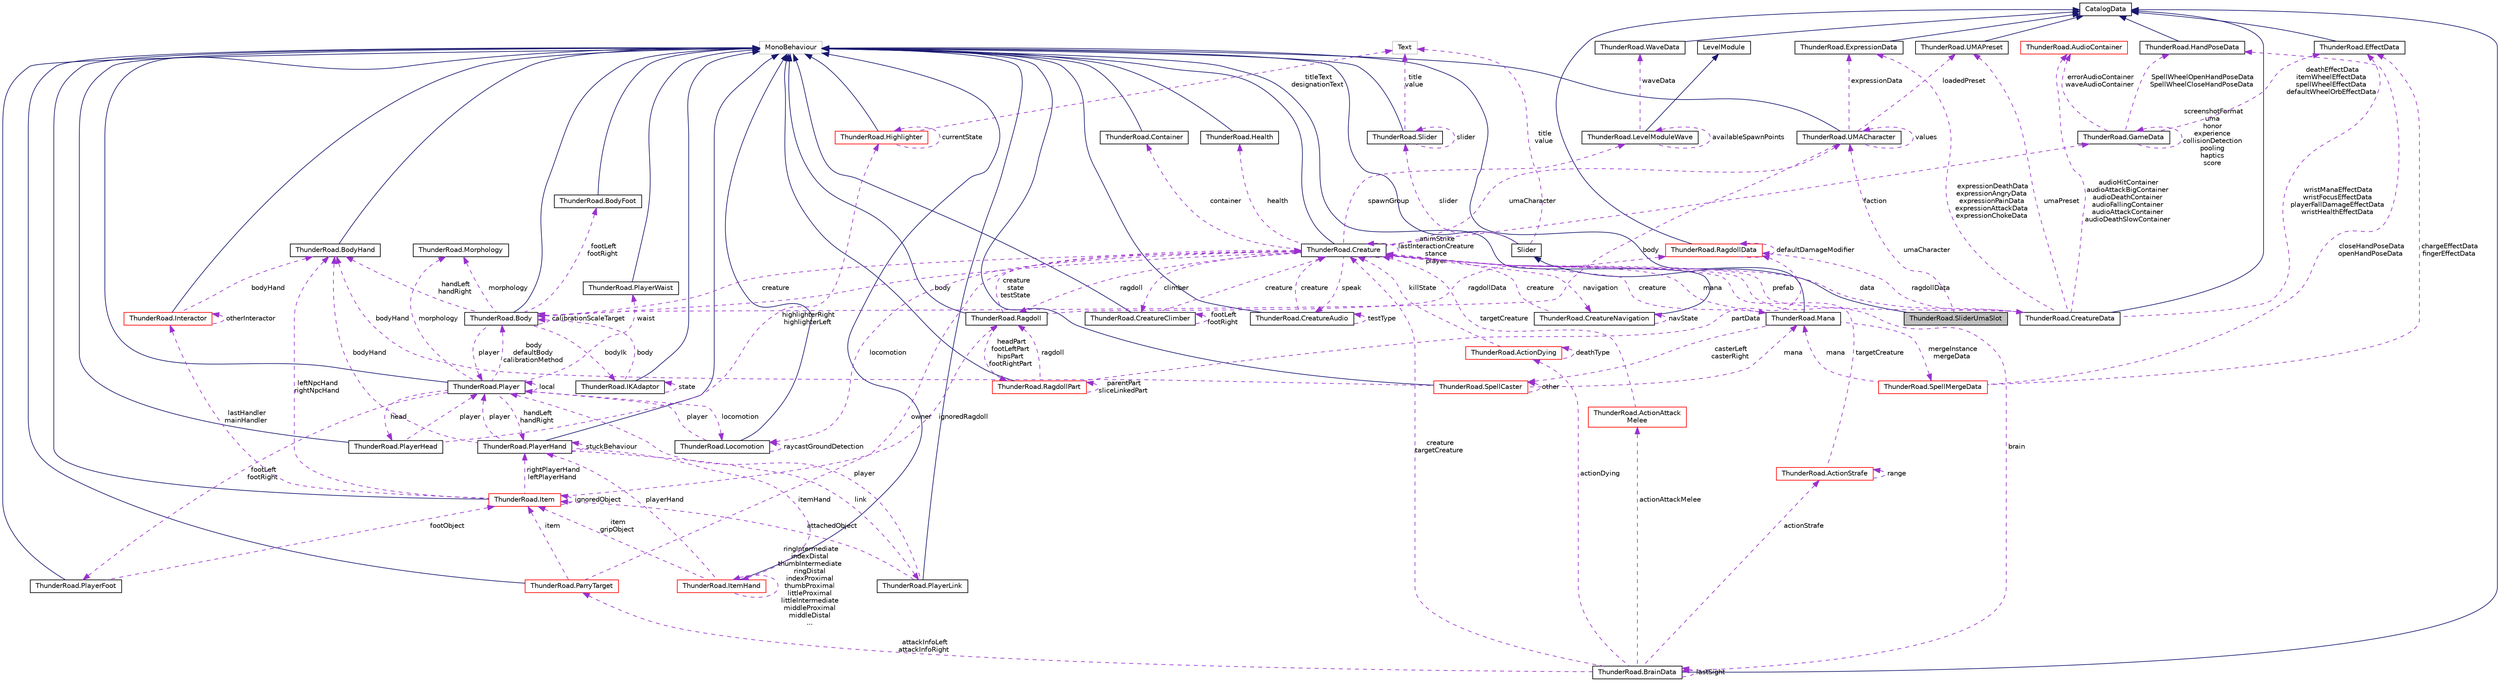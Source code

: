 digraph "ThunderRoad.SliderUmaSlot"
{
 // LATEX_PDF_SIZE
  edge [fontname="Helvetica",fontsize="10",labelfontname="Helvetica",labelfontsize="10"];
  node [fontname="Helvetica",fontsize="10",shape=record];
  Node1 [label="ThunderRoad.SliderUmaSlot",height=0.2,width=0.4,color="black", fillcolor="grey75", style="filled", fontcolor="black",tooltip="Class SliderUmaSlot. Implements the ThunderRoad.Slider"];
  Node2 -> Node1 [dir="back",color="midnightblue",fontsize="10",style="solid",fontname="Helvetica"];
  Node2 [label="Slider",height=0.2,width=0.4,color="black", fillcolor="white", style="filled",URL="$class_thunder_road_1_1_slider.html",tooltip="Class Slider. Implements the UnityEngine.MonoBehaviour"];
  Node3 -> Node2 [dir="back",color="midnightblue",fontsize="10",style="solid",fontname="Helvetica"];
  Node3 [label="MonoBehaviour",height=0.2,width=0.4,color="grey75", fillcolor="white", style="filled",tooltip=" "];
  Node4 -> Node2 [dir="back",color="darkorchid3",fontsize="10",style="dashed",label=" slider" ,fontname="Helvetica"];
  Node4 [label="ThunderRoad.Slider",height=0.2,width=0.4,color="black", fillcolor="white", style="filled",URL="$class_thunder_road_1_1_slider.html",tooltip="Class Slider. Implements the UnityEngine.MonoBehaviour"];
  Node3 -> Node4 [dir="back",color="midnightblue",fontsize="10",style="solid",fontname="Helvetica"];
  Node4 -> Node4 [dir="back",color="darkorchid3",fontsize="10",style="dashed",label=" slider" ,fontname="Helvetica"];
  Node5 -> Node4 [dir="back",color="darkorchid3",fontsize="10",style="dashed",label=" title\nvalue" ,fontname="Helvetica"];
  Node5 [label="Text",height=0.2,width=0.4,color="grey75", fillcolor="white", style="filled",tooltip=" "];
  Node5 -> Node2 [dir="back",color="darkorchid3",fontsize="10",style="dashed",label=" title\nvalue" ,fontname="Helvetica"];
  Node6 -> Node1 [dir="back",color="darkorchid3",fontsize="10",style="dashed",label=" umaCharacter" ,fontname="Helvetica"];
  Node6 [label="ThunderRoad.UMACharacter",height=0.2,width=0.4,color="black", fillcolor="white", style="filled",URL="$class_thunder_road_1_1_u_m_a_character.html",tooltip="Class UMACharacter. Implements the UnityEngine.MonoBehaviour"];
  Node3 -> Node6 [dir="back",color="midnightblue",fontsize="10",style="solid",fontname="Helvetica"];
  Node7 -> Node6 [dir="back",color="darkorchid3",fontsize="10",style="dashed",label=" loadedPreset" ,fontname="Helvetica"];
  Node7 [label="ThunderRoad.UMAPreset",height=0.2,width=0.4,color="black", fillcolor="white", style="filled",URL="$class_thunder_road_1_1_u_m_a_preset.html",tooltip="Class UMAPreset. Implements the ThunderRoad.CatalogData"];
  Node8 -> Node7 [dir="back",color="midnightblue",fontsize="10",style="solid",fontname="Helvetica"];
  Node8 [label="CatalogData",height=0.2,width=0.4,color="black", fillcolor="white", style="filled",URL="$class_thunder_road_1_1_catalog_data.html",tooltip="Class CatalogData."];
  Node9 -> Node6 [dir="back",color="darkorchid3",fontsize="10",style="dashed",label=" body" ,fontname="Helvetica"];
  Node9 [label="ThunderRoad.Body",height=0.2,width=0.4,color="black", fillcolor="white", style="filled",URL="$class_thunder_road_1_1_body.html",tooltip="Class Body. Implements the UnityEngine.MonoBehaviour"];
  Node3 -> Node9 [dir="back",color="midnightblue",fontsize="10",style="solid",fontname="Helvetica"];
  Node10 -> Node9 [dir="back",color="darkorchid3",fontsize="10",style="dashed",label=" player" ,fontname="Helvetica"];
  Node10 [label="ThunderRoad.Player",height=0.2,width=0.4,color="black", fillcolor="white", style="filled",URL="$class_thunder_road_1_1_player.html",tooltip="Class Player. Implements the UnityEngine.MonoBehaviour"];
  Node3 -> Node10 [dir="back",color="midnightblue",fontsize="10",style="solid",fontname="Helvetica"];
  Node11 -> Node10 [dir="back",color="darkorchid3",fontsize="10",style="dashed",label=" footLeft\nfootRight" ,fontname="Helvetica"];
  Node11 [label="ThunderRoad.PlayerFoot",height=0.2,width=0.4,color="black", fillcolor="white", style="filled",URL="$class_thunder_road_1_1_player_foot.html",tooltip="Class PlayerFoot. Implements the UnityEngine.MonoBehaviour"];
  Node3 -> Node11 [dir="back",color="midnightblue",fontsize="10",style="solid",fontname="Helvetica"];
  Node12 -> Node11 [dir="back",color="darkorchid3",fontsize="10",style="dashed",label=" footObject" ,fontname="Helvetica"];
  Node12 [label="ThunderRoad.Item",height=0.2,width=0.4,color="red", fillcolor="white", style="filled",URL="$class_thunder_road_1_1_item.html",tooltip="Class Item. Implements the UnityEngine.MonoBehaviour"];
  Node3 -> Node12 [dir="back",color="midnightblue",fontsize="10",style="solid",fontname="Helvetica"];
  Node13 -> Node12 [dir="back",color="darkorchid3",fontsize="10",style="dashed",label=" lastHandler\nmainHandler" ,fontname="Helvetica"];
  Node13 [label="ThunderRoad.Interactor",height=0.2,width=0.4,color="red", fillcolor="white", style="filled",URL="$class_thunder_road_1_1_interactor.html",tooltip="Class Interactor. Implements the UnityEngine.MonoBehaviour"];
  Node3 -> Node13 [dir="back",color="midnightblue",fontsize="10",style="solid",fontname="Helvetica"];
  Node13 -> Node13 [dir="back",color="darkorchid3",fontsize="10",style="dashed",label=" otherInteractor" ,fontname="Helvetica"];
  Node75 -> Node13 [dir="back",color="darkorchid3",fontsize="10",style="dashed",label=" bodyHand" ,fontname="Helvetica"];
  Node75 [label="ThunderRoad.BodyHand",height=0.2,width=0.4,color="black", fillcolor="white", style="filled",URL="$class_thunder_road_1_1_body_hand.html",tooltip="Class BodyHand. Implements the UnityEngine.MonoBehaviour"];
  Node3 -> Node75 [dir="back",color="midnightblue",fontsize="10",style="solid",fontname="Helvetica"];
  Node48 -> Node12 [dir="back",color="darkorchid3",fontsize="10",style="dashed",label=" ignoredRagdoll" ,fontname="Helvetica"];
  Node48 [label="ThunderRoad.Ragdoll",height=0.2,width=0.4,color="black", fillcolor="white", style="filled",URL="$class_thunder_road_1_1_ragdoll.html",tooltip="Class Ragdoll. Implements the UnityEngine.MonoBehaviour"];
  Node3 -> Node48 [dir="back",color="midnightblue",fontsize="10",style="solid",fontname="Helvetica"];
  Node44 -> Node48 [dir="back",color="darkorchid3",fontsize="10",style="dashed",label=" ragdollData" ,fontname="Helvetica"];
  Node44 [label="ThunderRoad.RagdollData",height=0.2,width=0.4,color="red", fillcolor="white", style="filled",URL="$class_thunder_road_1_1_ragdoll_data.html",tooltip="Class RagdollData. Implements the ThunderRoad.CatalogData"];
  Node8 -> Node44 [dir="back",color="midnightblue",fontsize="10",style="solid",fontname="Helvetica"];
  Node44 -> Node44 [dir="back",color="darkorchid3",fontsize="10",style="dashed",label=" defaultDamageModifier" ,fontname="Helvetica"];
  Node49 -> Node48 [dir="back",color="darkorchid3",fontsize="10",style="dashed",label=" headPart\nfootLeftPart\nhipsPart\nfootRightPart" ,fontname="Helvetica"];
  Node49 [label="ThunderRoad.RagdollPart",height=0.2,width=0.4,color="red", fillcolor="white", style="filled",URL="$class_thunder_road_1_1_ragdoll_part.html",tooltip="Class RagdollPart. Implements the UnityEngine.MonoBehaviour"];
  Node3 -> Node49 [dir="back",color="midnightblue",fontsize="10",style="solid",fontname="Helvetica"];
  Node44 -> Node49 [dir="back",color="darkorchid3",fontsize="10",style="dashed",label=" partData" ,fontname="Helvetica"];
  Node49 -> Node49 [dir="back",color="darkorchid3",fontsize="10",style="dashed",label=" parentPart\nsliceLinkedPart" ,fontname="Helvetica"];
  Node48 -> Node49 [dir="back",color="darkorchid3",fontsize="10",style="dashed",label=" ragdoll" ,fontname="Helvetica"];
  Node36 -> Node48 [dir="back",color="darkorchid3",fontsize="10",style="dashed",label=" creature\nstate\ntestState" ,fontname="Helvetica"];
  Node36 [label="ThunderRoad.Creature",height=0.2,width=0.4,color="black", fillcolor="white", style="filled",URL="$class_thunder_road_1_1_creature.html",tooltip="Class Creature. Implements the UnityEngine.MonoBehaviour"];
  Node3 -> Node36 [dir="back",color="midnightblue",fontsize="10",style="solid",fontname="Helvetica"];
  Node37 -> Node36 [dir="back",color="darkorchid3",fontsize="10",style="dashed",label=" climber" ,fontname="Helvetica"];
  Node37 [label="ThunderRoad.CreatureClimber",height=0.2,width=0.4,color="black", fillcolor="white", style="filled",URL="$class_thunder_road_1_1_creature_climber.html",tooltip="Class CreatureClimber. Implements the UnityEngine.MonoBehaviour"];
  Node3 -> Node37 [dir="back",color="midnightblue",fontsize="10",style="solid",fontname="Helvetica"];
  Node37 -> Node37 [dir="back",color="darkorchid3",fontsize="10",style="dashed",label=" footLeft\nfootRight" ,fontname="Helvetica"];
  Node36 -> Node37 [dir="back",color="darkorchid3",fontsize="10",style="dashed",label=" creature" ,fontname="Helvetica"];
  Node38 -> Node36 [dir="back",color="darkorchid3",fontsize="10",style="dashed",label=" health" ,fontname="Helvetica"];
  Node38 [label="ThunderRoad.Health",height=0.2,width=0.4,color="black", fillcolor="white", style="filled",URL="$class_thunder_road_1_1_health.html",tooltip="Class Health. Implements the UnityEngine.MonoBehaviour"];
  Node3 -> Node38 [dir="back",color="midnightblue",fontsize="10",style="solid",fontname="Helvetica"];
  Node39 -> Node36 [dir="back",color="darkorchid3",fontsize="10",style="dashed",label=" faction" ,fontname="Helvetica"];
  Node39 [label="ThunderRoad.GameData",height=0.2,width=0.4,color="black", fillcolor="white", style="filled",URL="$class_thunder_road_1_1_game_data.html",tooltip="Class GameData."];
  Node39 -> Node39 [dir="back",color="darkorchid3",fontsize="10",style="dashed",label=" screenshotFormat\numa\nhonor\nexperience\ncollisionDetection\npooling\nhaptics\nscore" ,fontname="Helvetica"];
  Node25 -> Node39 [dir="back",color="darkorchid3",fontsize="10",style="dashed",label=" deathEffectData\nitemWheelEffectData\nspellWheelEffectData\ndefaultWheelOrbEffectData" ,fontname="Helvetica"];
  Node25 [label="ThunderRoad.EffectData",height=0.2,width=0.4,color="black", fillcolor="white", style="filled",URL="$class_thunder_road_1_1_effect_data.html",tooltip="Class EffectData. Implements the ThunderRoad.CatalogData"];
  Node8 -> Node25 [dir="back",color="midnightblue",fontsize="10",style="solid",fontname="Helvetica"];
  Node26 -> Node39 [dir="back",color="darkorchid3",fontsize="10",style="dashed",label=" SpellWheelOpenHandPoseData\nSpellWheelCloseHandPoseData" ,fontname="Helvetica"];
  Node26 [label="ThunderRoad.HandPoseData",height=0.2,width=0.4,color="black", fillcolor="white", style="filled",URL="$class_thunder_road_1_1_hand_pose_data.html",tooltip="Class HandPoseData. Implements the ThunderRoad.CatalogData"];
  Node8 -> Node26 [dir="back",color="midnightblue",fontsize="10",style="solid",fontname="Helvetica"];
  Node32 -> Node39 [dir="back",color="darkorchid3",fontsize="10",style="dashed",label=" errorAudioContainer\nwaveAudioContainer" ,fontname="Helvetica"];
  Node32 [label="ThunderRoad.AudioContainer",height=0.2,width=0.4,color="red", fillcolor="white", style="filled",URL="$class_thunder_road_1_1_audio_container.html",tooltip="Class AudioContainer. Implements the UnityEngine.ScriptableObject"];
  Node40 -> Node36 [dir="back",color="darkorchid3",fontsize="10",style="dashed",label=" spawnGroup" ,fontname="Helvetica"];
  Node40 [label="ThunderRoad.LevelModuleWave",height=0.2,width=0.4,color="black", fillcolor="white", style="filled",URL="$class_thunder_road_1_1_level_module_wave.html",tooltip="Class LevelModuleWave. Implements the ThunderRoad.LevelModule"];
  Node41 -> Node40 [dir="back",color="midnightblue",fontsize="10",style="solid",fontname="Helvetica"];
  Node41 [label="LevelModule",height=0.2,width=0.4,color="black", fillcolor="white", style="filled",URL="$class_thunder_road_1_1_level_module.html",tooltip="Class LevelModule."];
  Node40 -> Node40 [dir="back",color="darkorchid3",fontsize="10",style="dashed",label=" availableSpawnPoints" ,fontname="Helvetica"];
  Node42 -> Node40 [dir="back",color="darkorchid3",fontsize="10",style="dashed",label=" waveData" ,fontname="Helvetica"];
  Node42 [label="ThunderRoad.WaveData",height=0.2,width=0.4,color="black", fillcolor="white", style="filled",URL="$class_thunder_road_1_1_wave_data.html",tooltip="Class WaveData. Implements the ThunderRoad.CatalogData"];
  Node8 -> Node42 [dir="back",color="midnightblue",fontsize="10",style="solid",fontname="Helvetica"];
  Node43 -> Node36 [dir="back",color="darkorchid3",fontsize="10",style="dashed",label=" data" ,fontname="Helvetica"];
  Node43 [label="ThunderRoad.CreatureData",height=0.2,width=0.4,color="black", fillcolor="white", style="filled",URL="$class_thunder_road_1_1_creature_data.html",tooltip="Class CreatureData. Implements the ThunderRoad.CatalogData"];
  Node8 -> Node43 [dir="back",color="midnightblue",fontsize="10",style="solid",fontname="Helvetica"];
  Node44 -> Node43 [dir="back",color="darkorchid3",fontsize="10",style="dashed",label=" ragdollData" ,fontname="Helvetica"];
  Node25 -> Node43 [dir="back",color="darkorchid3",fontsize="10",style="dashed",label=" wristManaEffectData\nwristFocusEffectData\nplayerFallDamageEffectData\nwristHealthEffectData" ,fontname="Helvetica"];
  Node7 -> Node43 [dir="back",color="darkorchid3",fontsize="10",style="dashed",label=" umaPreset" ,fontname="Helvetica"];
  Node32 -> Node43 [dir="back",color="darkorchid3",fontsize="10",style="dashed",label=" audioHitContainer\naudioAttackBigContainer\naudioDeathContainer\naudioFallingContainer\naudioAttackContainer\naudioDeathSlowContainer" ,fontname="Helvetica"];
  Node46 -> Node43 [dir="back",color="darkorchid3",fontsize="10",style="dashed",label=" expressionDeathData\nexpressionAngryData\nexpressionPainData\nexpressionAttackData\nexpressionChokeData" ,fontname="Helvetica"];
  Node46 [label="ThunderRoad.ExpressionData",height=0.2,width=0.4,color="black", fillcolor="white", style="filled",URL="$class_thunder_road_1_1_expression_data.html",tooltip="Class ExpressionData. Implements the ThunderRoad.CatalogData"];
  Node8 -> Node46 [dir="back",color="midnightblue",fontsize="10",style="solid",fontname="Helvetica"];
  Node36 -> Node43 [dir="back",color="darkorchid3",fontsize="10",style="dashed",label=" prefab" ,fontname="Helvetica"];
  Node47 -> Node36 [dir="back",color="darkorchid3",fontsize="10",style="dashed",label=" locomotion" ,fontname="Helvetica"];
  Node47 [label="ThunderRoad.Locomotion",height=0.2,width=0.4,color="black", fillcolor="white", style="filled",URL="$class_thunder_road_1_1_locomotion.html",tooltip="Class Locomotion. Implements the UnityEngine.MonoBehaviour"];
  Node3 -> Node47 [dir="back",color="midnightblue",fontsize="10",style="solid",fontname="Helvetica"];
  Node10 -> Node47 [dir="back",color="darkorchid3",fontsize="10",style="dashed",label=" player" ,fontname="Helvetica"];
  Node47 -> Node47 [dir="back",color="darkorchid3",fontsize="10",style="dashed",label=" raycastGroundDetection" ,fontname="Helvetica"];
  Node48 -> Node36 [dir="back",color="darkorchid3",fontsize="10",style="dashed",label=" ragdoll" ,fontname="Helvetica"];
  Node9 -> Node36 [dir="back",color="darkorchid3",fontsize="10",style="dashed",label=" body" ,fontname="Helvetica"];
  Node63 -> Node36 [dir="back",color="darkorchid3",fontsize="10",style="dashed",label=" speak" ,fontname="Helvetica"];
  Node63 [label="ThunderRoad.CreatureAudio",height=0.2,width=0.4,color="black", fillcolor="white", style="filled",URL="$class_thunder_road_1_1_creature_audio.html",tooltip="Class CreatureAudio. Implements the UnityEngine.MonoBehaviour"];
  Node3 -> Node63 [dir="back",color="midnightblue",fontsize="10",style="solid",fontname="Helvetica"];
  Node63 -> Node63 [dir="back",color="darkorchid3",fontsize="10",style="dashed",label=" testType" ,fontname="Helvetica"];
  Node36 -> Node63 [dir="back",color="darkorchid3",fontsize="10",style="dashed",label=" creature" ,fontname="Helvetica"];
  Node36 -> Node36 [dir="back",color="darkorchid3",fontsize="10",style="dashed",label=" animStrike\nlastInteractionCreature\nstance\nplayer" ,fontname="Helvetica"];
  Node34 -> Node36 [dir="back",color="darkorchid3",fontsize="10",style="dashed",label=" mana" ,fontname="Helvetica"];
  Node34 [label="ThunderRoad.Mana",height=0.2,width=0.4,color="black", fillcolor="white", style="filled",URL="$class_thunder_road_1_1_mana.html",tooltip="Class Mana. Implements the UnityEngine.MonoBehaviour"];
  Node3 -> Node34 [dir="back",color="midnightblue",fontsize="10",style="solid",fontname="Helvetica"];
  Node35 -> Node34 [dir="back",color="darkorchid3",fontsize="10",style="dashed",label=" mergeInstance\nmergeData" ,fontname="Helvetica"];
  Node35 [label="ThunderRoad.SpellMergeData",height=0.2,width=0.4,color="red", fillcolor="white", style="filled",URL="$class_thunder_road_1_1_spell_merge_data.html",tooltip="Class SpellMergeData. Implements the ThunderRoad.SpellData"];
  Node25 -> Node35 [dir="back",color="darkorchid3",fontsize="10",style="dashed",label=" chargeEffectData\nfingerEffectData" ,fontname="Helvetica"];
  Node26 -> Node35 [dir="back",color="darkorchid3",fontsize="10",style="dashed",label=" closeHandPoseData\nopenHandPoseData" ,fontname="Helvetica"];
  Node34 -> Node35 [dir="back",color="darkorchid3",fontsize="10",style="dashed",label=" mana" ,fontname="Helvetica"];
  Node27 -> Node34 [dir="back",color="darkorchid3",fontsize="10",style="dashed",label=" casterLeft\ncasterRight" ,fontname="Helvetica"];
  Node27 [label="ThunderRoad.SpellCaster",height=0.2,width=0.4,color="red", fillcolor="white", style="filled",URL="$class_thunder_road_1_1_spell_caster.html",tooltip="Class SpellCaster. Implements the UnityEngine.MonoBehaviour"];
  Node3 -> Node27 [dir="back",color="midnightblue",fontsize="10",style="solid",fontname="Helvetica"];
  Node27 -> Node27 [dir="back",color="darkorchid3",fontsize="10",style="dashed",label=" other" ,fontname="Helvetica"];
  Node34 -> Node27 [dir="back",color="darkorchid3",fontsize="10",style="dashed",label=" mana" ,fontname="Helvetica"];
  Node75 -> Node27 [dir="back",color="darkorchid3",fontsize="10",style="dashed",label=" bodyHand" ,fontname="Helvetica"];
  Node36 -> Node34 [dir="back",color="darkorchid3",fontsize="10",style="dashed",label=" creature" ,fontname="Helvetica"];
  Node6 -> Node36 [dir="back",color="darkorchid3",fontsize="10",style="dashed",label=" umaCharacter" ,fontname="Helvetica"];
  Node64 -> Node36 [dir="back",color="darkorchid3",fontsize="10",style="dashed",label=" container" ,fontname="Helvetica"];
  Node64 [label="ThunderRoad.Container",height=0.2,width=0.4,color="black", fillcolor="white", style="filled",URL="$class_thunder_road_1_1_container.html",tooltip="Class Container. Implements the UnityEngine.MonoBehaviour"];
  Node3 -> Node64 [dir="back",color="midnightblue",fontsize="10",style="solid",fontname="Helvetica"];
  Node65 -> Node36 [dir="back",color="darkorchid3",fontsize="10",style="dashed",label=" brain" ,fontname="Helvetica"];
  Node65 [label="ThunderRoad.BrainData",height=0.2,width=0.4,color="black", fillcolor="white", style="filled",URL="$class_thunder_road_1_1_brain_data.html",tooltip="Class BrainData. Implements the ThunderRoad.CatalogData"];
  Node8 -> Node65 [dir="back",color="midnightblue",fontsize="10",style="solid",fontname="Helvetica"];
  Node66 -> Node65 [dir="back",color="darkorchid3",fontsize="10",style="dashed",label=" actionDying" ,fontname="Helvetica"];
  Node66 [label="ThunderRoad.ActionDying",height=0.2,width=0.4,color="red", fillcolor="white", style="filled",URL="$class_thunder_road_1_1_action_dying.html",tooltip="Class ActionDying. Implements the ThunderRoad.Action"];
  Node66 -> Node66 [dir="back",color="darkorchid3",fontsize="10",style="dashed",label=" deathType" ,fontname="Helvetica"];
  Node36 -> Node66 [dir="back",color="darkorchid3",fontsize="10",style="dashed",label=" killState" ,fontname="Helvetica"];
  Node69 -> Node65 [dir="back",color="darkorchid3",fontsize="10",style="dashed",label=" attackInfoLeft\nattackInfoRight" ,fontname="Helvetica"];
  Node69 [label="ThunderRoad.ParryTarget",height=0.2,width=0.4,color="red", fillcolor="white", style="filled",URL="$class_thunder_road_1_1_parry_target.html",tooltip="Class ParryTarget. Implements the UnityEngine.MonoBehaviour"];
  Node3 -> Node69 [dir="back",color="midnightblue",fontsize="10",style="solid",fontname="Helvetica"];
  Node36 -> Node69 [dir="back",color="darkorchid3",fontsize="10",style="dashed",label=" owner" ,fontname="Helvetica"];
  Node12 -> Node69 [dir="back",color="darkorchid3",fontsize="10",style="dashed",label=" item" ,fontname="Helvetica"];
  Node71 -> Node65 [dir="back",color="darkorchid3",fontsize="10",style="dashed",label=" actionAttackMelee" ,fontname="Helvetica"];
  Node71 [label="ThunderRoad.ActionAttack\lMelee",height=0.2,width=0.4,color="red", fillcolor="white", style="filled",URL="$class_thunder_road_1_1_action_attack_melee.html",tooltip="Class ActionAttackMelee. Implements the ThunderRoad.Action"];
  Node36 -> Node71 [dir="back",color="darkorchid3",fontsize="10",style="dashed",label=" targetCreature" ,fontname="Helvetica"];
  Node36 -> Node65 [dir="back",color="darkorchid3",fontsize="10",style="dashed",label=" creature\ntargetCreature" ,fontname="Helvetica"];
  Node65 -> Node65 [dir="back",color="darkorchid3",fontsize="10",style="dashed",label=" lastSight" ,fontname="Helvetica"];
  Node72 -> Node65 [dir="back",color="darkorchid3",fontsize="10",style="dashed",label=" actionStrafe" ,fontname="Helvetica"];
  Node72 [label="ThunderRoad.ActionStrafe",height=0.2,width=0.4,color="red", fillcolor="white", style="filled",URL="$class_thunder_road_1_1_action_strafe.html",tooltip="Class ActionStrafe. Implements the ThunderRoad.Action"];
  Node36 -> Node72 [dir="back",color="darkorchid3",fontsize="10",style="dashed",label=" targetCreature" ,fontname="Helvetica"];
  Node72 -> Node72 [dir="back",color="darkorchid3",fontsize="10",style="dashed",label=" range" ,fontname="Helvetica"];
  Node73 -> Node36 [dir="back",color="darkorchid3",fontsize="10",style="dashed",label=" navigation" ,fontname="Helvetica"];
  Node73 [label="ThunderRoad.CreatureNavigation",height=0.2,width=0.4,color="black", fillcolor="white", style="filled",URL="$class_thunder_road_1_1_creature_navigation.html",tooltip="Class CreatureNavigation. Implements the UnityEngine.MonoBehaviour"];
  Node3 -> Node73 [dir="back",color="midnightblue",fontsize="10",style="solid",fontname="Helvetica"];
  Node36 -> Node73 [dir="back",color="darkorchid3",fontsize="10",style="dashed",label=" creature" ,fontname="Helvetica"];
  Node73 -> Node73 [dir="back",color="darkorchid3",fontsize="10",style="dashed",label=" navState" ,fontname="Helvetica"];
  Node12 -> Node12 [dir="back",color="darkorchid3",fontsize="10",style="dashed",label=" ignoredObject" ,fontname="Helvetica"];
  Node75 -> Node12 [dir="back",color="darkorchid3",fontsize="10",style="dashed",label=" leftNpcHand\nrightNpcHand" ,fontname="Helvetica"];
  Node85 -> Node12 [dir="back",color="darkorchid3",fontsize="10",style="dashed",label=" rightPlayerHand\nleftPlayerHand" ,fontname="Helvetica"];
  Node85 [label="ThunderRoad.PlayerHand",height=0.2,width=0.4,color="black", fillcolor="white", style="filled",URL="$class_thunder_road_1_1_player_hand.html",tooltip="Class PlayerHand. Implements the UnityEngine.MonoBehaviour"];
  Node3 -> Node85 [dir="back",color="midnightblue",fontsize="10",style="solid",fontname="Helvetica"];
  Node10 -> Node85 [dir="back",color="darkorchid3",fontsize="10",style="dashed",label=" player" ,fontname="Helvetica"];
  Node86 -> Node85 [dir="back",color="darkorchid3",fontsize="10",style="dashed",label=" link" ,fontname="Helvetica"];
  Node86 [label="ThunderRoad.PlayerLink",height=0.2,width=0.4,color="black", fillcolor="white", style="filled",URL="$class_thunder_road_1_1_player_link.html",tooltip="Class PlayerLink. Implements the UnityEngine.MonoBehaviour"];
  Node3 -> Node86 [dir="back",color="midnightblue",fontsize="10",style="solid",fontname="Helvetica"];
  Node10 -> Node86 [dir="back",color="darkorchid3",fontsize="10",style="dashed",label=" player" ,fontname="Helvetica"];
  Node12 -> Node86 [dir="back",color="darkorchid3",fontsize="10",style="dashed",label=" attachedObject" ,fontname="Helvetica"];
  Node87 -> Node85 [dir="back",color="darkorchid3",fontsize="10",style="dashed",label=" itemHand" ,fontname="Helvetica"];
  Node87 [label="ThunderRoad.ItemHand",height=0.2,width=0.4,color="red", fillcolor="white", style="filled",URL="$class_thunder_road_1_1_item_hand.html",tooltip="Class ItemHand. Implements the UnityEngine.MonoBehaviour"];
  Node3 -> Node87 [dir="back",color="midnightblue",fontsize="10",style="solid",fontname="Helvetica"];
  Node87 -> Node87 [dir="back",color="darkorchid3",fontsize="10",style="dashed",label=" ringIntermediate\nindexDistal\nthumbIntermediate\nringDistal\nindexProximal\nthumbProximal\nlittleProximal\nlittleIntermediate\nmiddleProximal\nmiddleDistal\n..." ,fontname="Helvetica"];
  Node12 -> Node87 [dir="back",color="darkorchid3",fontsize="10",style="dashed",label=" item\ngripObject" ,fontname="Helvetica"];
  Node85 -> Node87 [dir="back",color="darkorchid3",fontsize="10",style="dashed",label=" playerHand" ,fontname="Helvetica"];
  Node75 -> Node85 [dir="back",color="darkorchid3",fontsize="10",style="dashed",label=" bodyHand" ,fontname="Helvetica"];
  Node85 -> Node85 [dir="back",color="darkorchid3",fontsize="10",style="dashed",label=" stuckBehaviour" ,fontname="Helvetica"];
  Node10 -> Node10 [dir="back",color="darkorchid3",fontsize="10",style="dashed",label=" local" ,fontname="Helvetica"];
  Node91 -> Node10 [dir="back",color="darkorchid3",fontsize="10",style="dashed",label=" morphology" ,fontname="Helvetica"];
  Node91 [label="ThunderRoad.Morphology",height=0.2,width=0.4,color="black", fillcolor="white", style="filled",URL="$class_thunder_road_1_1_morphology.html",tooltip="Class Morphology."];
  Node47 -> Node10 [dir="back",color="darkorchid3",fontsize="10",style="dashed",label=" locomotion" ,fontname="Helvetica"];
  Node92 -> Node10 [dir="back",color="darkorchid3",fontsize="10",style="dashed",label=" head" ,fontname="Helvetica"];
  Node92 [label="ThunderRoad.PlayerHead",height=0.2,width=0.4,color="black", fillcolor="white", style="filled",URL="$class_thunder_road_1_1_player_head.html",tooltip="Class PlayerHead. Implements the UnityEngine.MonoBehaviour"];
  Node3 -> Node92 [dir="back",color="midnightblue",fontsize="10",style="solid",fontname="Helvetica"];
  Node10 -> Node92 [dir="back",color="darkorchid3",fontsize="10",style="dashed",label=" player" ,fontname="Helvetica"];
  Node16 -> Node92 [dir="back",color="darkorchid3",fontsize="10",style="dashed",label=" highlighterRight\nhighlighterLeft" ,fontname="Helvetica"];
  Node16 [label="ThunderRoad.Highlighter",height=0.2,width=0.4,color="red", fillcolor="white", style="filled",URL="$class_thunder_road_1_1_highlighter.html",tooltip="Class Highlighter. Implements the UnityEngine.MonoBehaviour"];
  Node3 -> Node16 [dir="back",color="midnightblue",fontsize="10",style="solid",fontname="Helvetica"];
  Node5 -> Node16 [dir="back",color="darkorchid3",fontsize="10",style="dashed",label=" titleText\ndesignationText" ,fontname="Helvetica"];
  Node16 -> Node16 [dir="back",color="darkorchid3",fontsize="10",style="dashed",label=" currentState" ,fontname="Helvetica"];
  Node9 -> Node10 [dir="back",color="darkorchid3",fontsize="10",style="dashed",label=" body\ndefaultBody\ncalibrationMethod" ,fontname="Helvetica"];
  Node93 -> Node10 [dir="back",color="darkorchid3",fontsize="10",style="dashed",label=" waist" ,fontname="Helvetica"];
  Node93 [label="ThunderRoad.PlayerWaist",height=0.2,width=0.4,color="black", fillcolor="white", style="filled",URL="$class_thunder_road_1_1_player_waist.html",tooltip="Class PlayerWaist. Implements the UnityEngine.MonoBehaviour"];
  Node3 -> Node93 [dir="back",color="midnightblue",fontsize="10",style="solid",fontname="Helvetica"];
  Node85 -> Node10 [dir="back",color="darkorchid3",fontsize="10",style="dashed",label=" handLeft\nhandRight" ,fontname="Helvetica"];
  Node91 -> Node9 [dir="back",color="darkorchid3",fontsize="10",style="dashed",label=" morphology" ,fontname="Helvetica"];
  Node94 -> Node9 [dir="back",color="darkorchid3",fontsize="10",style="dashed",label=" bodyIk" ,fontname="Helvetica"];
  Node94 [label="ThunderRoad.IKAdaptor",height=0.2,width=0.4,color="black", fillcolor="white", style="filled",URL="$class_thunder_road_1_1_i_k_adaptor.html",tooltip="Class IKAdaptor. Implements the UnityEngine.MonoBehaviour"];
  Node3 -> Node94 [dir="back",color="midnightblue",fontsize="10",style="solid",fontname="Helvetica"];
  Node94 -> Node94 [dir="back",color="darkorchid3",fontsize="10",style="dashed",label=" state" ,fontname="Helvetica"];
  Node9 -> Node94 [dir="back",color="darkorchid3",fontsize="10",style="dashed",label=" body" ,fontname="Helvetica"];
  Node9 -> Node9 [dir="back",color="darkorchid3",fontsize="10",style="dashed",label=" calibrationScaleTarget" ,fontname="Helvetica"];
  Node36 -> Node9 [dir="back",color="darkorchid3",fontsize="10",style="dashed",label=" creature" ,fontname="Helvetica"];
  Node75 -> Node9 [dir="back",color="darkorchid3",fontsize="10",style="dashed",label=" handLeft\nhandRight" ,fontname="Helvetica"];
  Node95 -> Node9 [dir="back",color="darkorchid3",fontsize="10",style="dashed",label=" footLeft\nfootRight" ,fontname="Helvetica"];
  Node95 [label="ThunderRoad.BodyFoot",height=0.2,width=0.4,color="black", fillcolor="white", style="filled",URL="$class_thunder_road_1_1_body_foot.html",tooltip="Class BodyFoot. Implements the UnityEngine.MonoBehaviour"];
  Node3 -> Node95 [dir="back",color="midnightblue",fontsize="10",style="solid",fontname="Helvetica"];
  Node46 -> Node6 [dir="back",color="darkorchid3",fontsize="10",style="dashed",label=" expressionData" ,fontname="Helvetica"];
  Node6 -> Node6 [dir="back",color="darkorchid3",fontsize="10",style="dashed",label=" values" ,fontname="Helvetica"];
}

